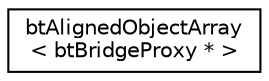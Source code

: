 digraph "Graphical Class Hierarchy"
{
  edge [fontname="Helvetica",fontsize="10",labelfontname="Helvetica",labelfontsize="10"];
  node [fontname="Helvetica",fontsize="10",shape=record];
  rankdir="LR";
  Node1 [label="btAlignedObjectArray\l\< btBridgeProxy * \>",height=0.2,width=0.4,color="black", fillcolor="white", style="filled",URL="$classbt_aligned_object_array.html"];
}
